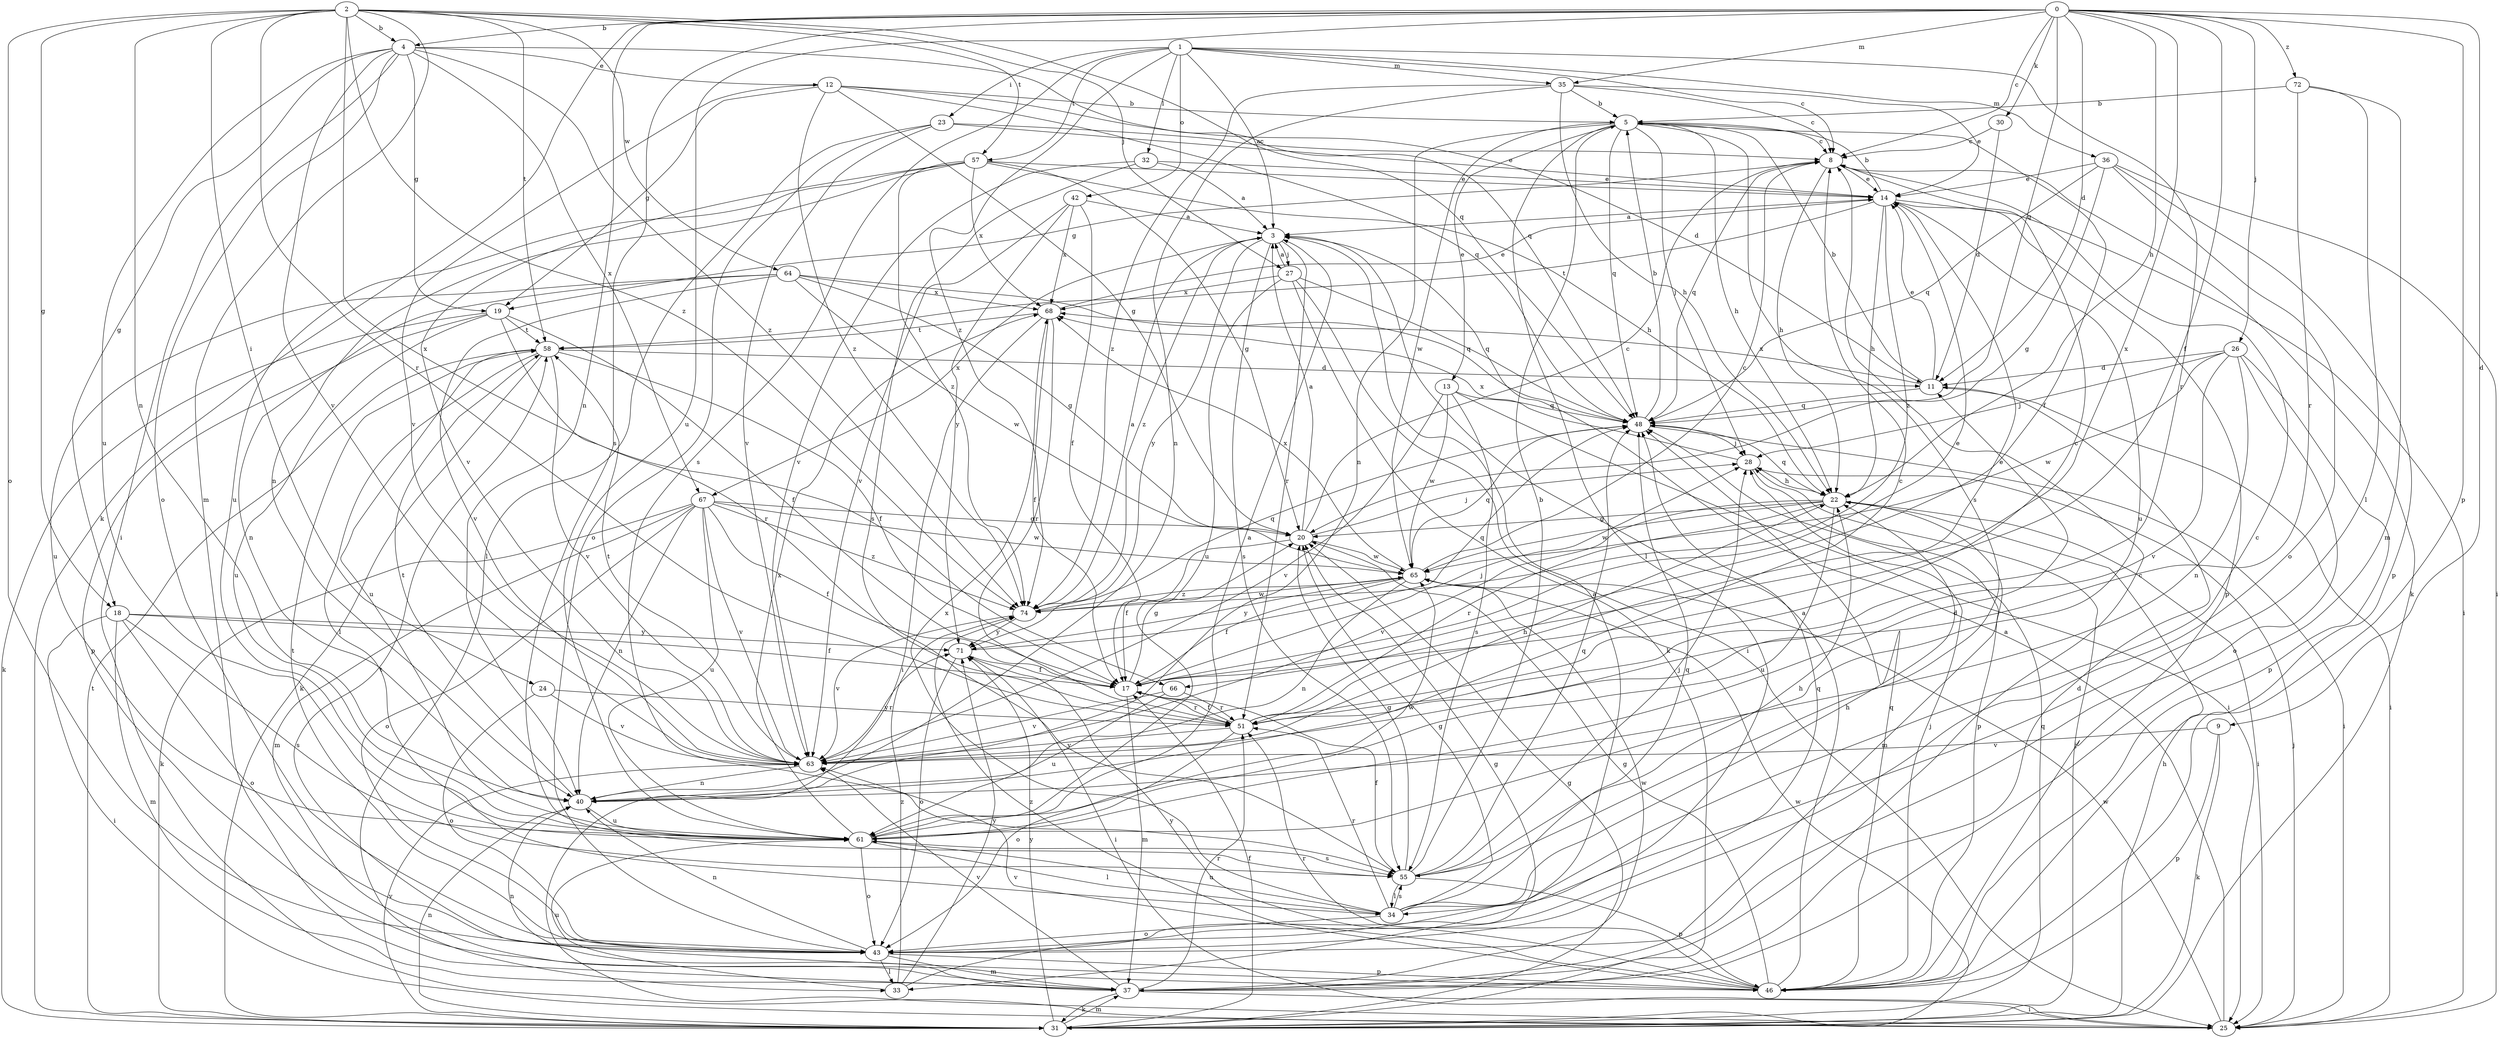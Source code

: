 strict digraph  {
0;
1;
2;
3;
4;
5;
8;
9;
11;
12;
13;
14;
17;
18;
19;
20;
22;
23;
24;
25;
26;
27;
28;
30;
31;
32;
33;
34;
35;
36;
37;
40;
42;
43;
46;
48;
51;
55;
57;
58;
61;
63;
64;
65;
66;
67;
68;
71;
72;
74;
0 -> 4  [label=b];
0 -> 8  [label=c];
0 -> 9  [label=d];
0 -> 11  [label=d];
0 -> 17  [label=f];
0 -> 22  [label=h];
0 -> 26  [label=j];
0 -> 30  [label=k];
0 -> 31  [label=k];
0 -> 35  [label=m];
0 -> 40  [label=n];
0 -> 46  [label=p];
0 -> 48  [label=q];
0 -> 55  [label=s];
0 -> 61  [label=u];
0 -> 66  [label=x];
0 -> 72  [label=z];
1 -> 3  [label=a];
1 -> 8  [label=c];
1 -> 23  [label=i];
1 -> 32  [label=l];
1 -> 35  [label=m];
1 -> 36  [label=m];
1 -> 42  [label=o];
1 -> 51  [label=r];
1 -> 55  [label=s];
1 -> 57  [label=t];
1 -> 74  [label=z];
2 -> 4  [label=b];
2 -> 18  [label=g];
2 -> 24  [label=i];
2 -> 27  [label=j];
2 -> 37  [label=m];
2 -> 40  [label=n];
2 -> 43  [label=o];
2 -> 48  [label=q];
2 -> 51  [label=r];
2 -> 57  [label=t];
2 -> 58  [label=t];
2 -> 64  [label=w];
2 -> 66  [label=x];
2 -> 74  [label=z];
3 -> 27  [label=j];
3 -> 51  [label=r];
3 -> 55  [label=s];
3 -> 67  [label=x];
3 -> 71  [label=y];
3 -> 74  [label=z];
4 -> 12  [label=e];
4 -> 18  [label=g];
4 -> 19  [label=g];
4 -> 25  [label=i];
4 -> 43  [label=o];
4 -> 48  [label=q];
4 -> 61  [label=u];
4 -> 63  [label=v];
4 -> 67  [label=x];
4 -> 74  [label=z];
5 -> 8  [label=c];
5 -> 13  [label=e];
5 -> 17  [label=f];
5 -> 22  [label=h];
5 -> 28  [label=j];
5 -> 33  [label=l];
5 -> 40  [label=n];
5 -> 48  [label=q];
5 -> 55  [label=s];
5 -> 65  [label=w];
8 -> 14  [label=e];
8 -> 19  [label=g];
8 -> 22  [label=h];
8 -> 31  [label=k];
8 -> 48  [label=q];
9 -> 31  [label=k];
9 -> 46  [label=p];
9 -> 63  [label=v];
11 -> 5  [label=b];
11 -> 14  [label=e];
11 -> 25  [label=i];
11 -> 48  [label=q];
11 -> 68  [label=x];
12 -> 5  [label=b];
12 -> 11  [label=d];
12 -> 19  [label=g];
12 -> 20  [label=g];
12 -> 48  [label=q];
12 -> 63  [label=v];
12 -> 74  [label=z];
13 -> 25  [label=i];
13 -> 48  [label=q];
13 -> 55  [label=s];
13 -> 63  [label=v];
13 -> 65  [label=w];
14 -> 3  [label=a];
14 -> 5  [label=b];
14 -> 22  [label=h];
14 -> 25  [label=i];
14 -> 46  [label=p];
14 -> 58  [label=t];
14 -> 61  [label=u];
14 -> 74  [label=z];
17 -> 14  [label=e];
17 -> 20  [label=g];
17 -> 28  [label=j];
17 -> 37  [label=m];
17 -> 51  [label=r];
18 -> 17  [label=f];
18 -> 25  [label=i];
18 -> 37  [label=m];
18 -> 43  [label=o];
18 -> 55  [label=s];
18 -> 71  [label=y];
19 -> 17  [label=f];
19 -> 31  [label=k];
19 -> 46  [label=p];
19 -> 51  [label=r];
19 -> 58  [label=t];
19 -> 61  [label=u];
20 -> 3  [label=a];
20 -> 8  [label=c];
20 -> 17  [label=f];
20 -> 28  [label=j];
20 -> 65  [label=w];
22 -> 20  [label=g];
22 -> 25  [label=i];
22 -> 37  [label=m];
22 -> 48  [label=q];
22 -> 51  [label=r];
22 -> 61  [label=u];
22 -> 63  [label=v];
22 -> 65  [label=w];
23 -> 8  [label=c];
23 -> 14  [label=e];
23 -> 33  [label=l];
23 -> 43  [label=o];
23 -> 63  [label=v];
24 -> 43  [label=o];
24 -> 51  [label=r];
24 -> 63  [label=v];
25 -> 3  [label=a];
25 -> 28  [label=j];
25 -> 65  [label=w];
26 -> 11  [label=d];
26 -> 28  [label=j];
26 -> 40  [label=n];
26 -> 43  [label=o];
26 -> 46  [label=p];
26 -> 63  [label=v];
26 -> 65  [label=w];
27 -> 3  [label=a];
27 -> 25  [label=i];
27 -> 31  [label=k];
27 -> 48  [label=q];
27 -> 61  [label=u];
27 -> 68  [label=x];
28 -> 22  [label=h];
28 -> 46  [label=p];
28 -> 68  [label=x];
30 -> 8  [label=c];
30 -> 11  [label=d];
31 -> 17  [label=f];
31 -> 20  [label=g];
31 -> 22  [label=h];
31 -> 28  [label=j];
31 -> 37  [label=m];
31 -> 40  [label=n];
31 -> 48  [label=q];
31 -> 58  [label=t];
31 -> 63  [label=v];
31 -> 65  [label=w];
31 -> 71  [label=y];
32 -> 3  [label=a];
32 -> 14  [label=e];
32 -> 55  [label=s];
32 -> 63  [label=v];
33 -> 20  [label=g];
33 -> 61  [label=u];
33 -> 71  [label=y];
33 -> 74  [label=z];
34 -> 8  [label=c];
34 -> 20  [label=g];
34 -> 22  [label=h];
34 -> 43  [label=o];
34 -> 48  [label=q];
34 -> 51  [label=r];
34 -> 55  [label=s];
34 -> 61  [label=u];
34 -> 68  [label=x];
35 -> 5  [label=b];
35 -> 8  [label=c];
35 -> 14  [label=e];
35 -> 22  [label=h];
35 -> 40  [label=n];
35 -> 74  [label=z];
36 -> 14  [label=e];
36 -> 20  [label=g];
36 -> 25  [label=i];
36 -> 43  [label=o];
36 -> 46  [label=p];
36 -> 48  [label=q];
37 -> 8  [label=c];
37 -> 11  [label=d];
37 -> 25  [label=i];
37 -> 31  [label=k];
37 -> 40  [label=n];
37 -> 51  [label=r];
37 -> 63  [label=v];
37 -> 65  [label=w];
40 -> 8  [label=c];
40 -> 58  [label=t];
40 -> 61  [label=u];
42 -> 3  [label=a];
42 -> 17  [label=f];
42 -> 63  [label=v];
42 -> 68  [label=x];
42 -> 71  [label=y];
43 -> 3  [label=a];
43 -> 33  [label=l];
43 -> 37  [label=m];
43 -> 40  [label=n];
43 -> 46  [label=p];
43 -> 48  [label=q];
43 -> 58  [label=t];
46 -> 3  [label=a];
46 -> 20  [label=g];
46 -> 28  [label=j];
46 -> 48  [label=q];
46 -> 51  [label=r];
46 -> 58  [label=t];
46 -> 63  [label=v];
46 -> 71  [label=y];
46 -> 74  [label=z];
48 -> 5  [label=b];
48 -> 25  [label=i];
48 -> 28  [label=j];
51 -> 8  [label=c];
51 -> 14  [label=e];
51 -> 17  [label=f];
51 -> 43  [label=o];
51 -> 63  [label=v];
55 -> 5  [label=b];
55 -> 17  [label=f];
55 -> 20  [label=g];
55 -> 22  [label=h];
55 -> 28  [label=j];
55 -> 34  [label=l];
55 -> 46  [label=p];
55 -> 48  [label=q];
57 -> 14  [label=e];
57 -> 20  [label=g];
57 -> 22  [label=h];
57 -> 40  [label=n];
57 -> 61  [label=u];
57 -> 63  [label=v];
57 -> 68  [label=x];
57 -> 74  [label=z];
58 -> 11  [label=d];
58 -> 17  [label=f];
58 -> 31  [label=k];
58 -> 34  [label=l];
58 -> 61  [label=u];
58 -> 63  [label=v];
61 -> 3  [label=a];
61 -> 11  [label=d];
61 -> 34  [label=l];
61 -> 43  [label=o];
61 -> 55  [label=s];
61 -> 65  [label=w];
61 -> 68  [label=x];
63 -> 22  [label=h];
63 -> 40  [label=n];
63 -> 58  [label=t];
63 -> 71  [label=y];
64 -> 20  [label=g];
64 -> 40  [label=n];
64 -> 48  [label=q];
64 -> 61  [label=u];
64 -> 63  [label=v];
64 -> 65  [label=w];
64 -> 68  [label=x];
65 -> 8  [label=c];
65 -> 17  [label=f];
65 -> 40  [label=n];
65 -> 48  [label=q];
65 -> 68  [label=x];
65 -> 71  [label=y];
65 -> 74  [label=z];
66 -> 51  [label=r];
66 -> 61  [label=u];
66 -> 63  [label=v];
67 -> 17  [label=f];
67 -> 20  [label=g];
67 -> 31  [label=k];
67 -> 37  [label=m];
67 -> 40  [label=n];
67 -> 43  [label=o];
67 -> 61  [label=u];
67 -> 63  [label=v];
67 -> 65  [label=w];
67 -> 74  [label=z];
68 -> 14  [label=e];
68 -> 17  [label=f];
68 -> 25  [label=i];
68 -> 51  [label=r];
68 -> 58  [label=t];
71 -> 17  [label=f];
71 -> 25  [label=i];
71 -> 43  [label=o];
71 -> 48  [label=q];
72 -> 5  [label=b];
72 -> 34  [label=l];
72 -> 37  [label=m];
72 -> 51  [label=r];
74 -> 3  [label=a];
74 -> 48  [label=q];
74 -> 63  [label=v];
74 -> 65  [label=w];
74 -> 71  [label=y];
}
